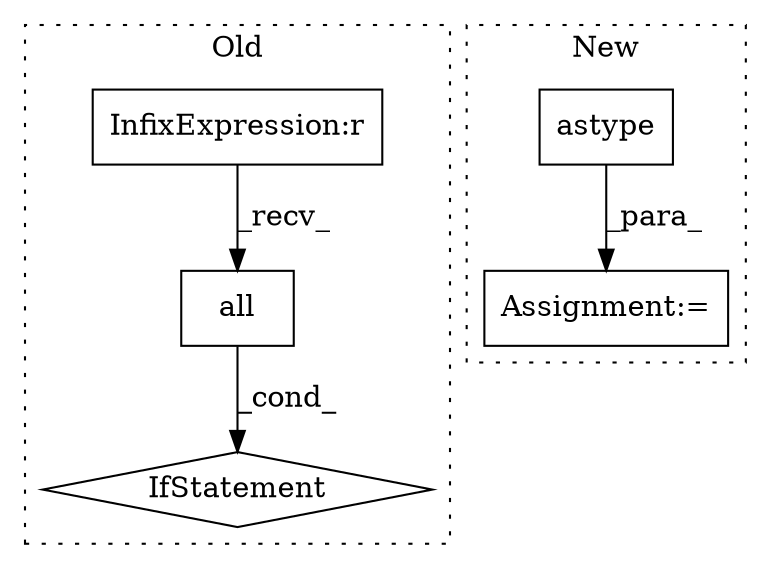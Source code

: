 digraph G {
subgraph cluster0 {
1 [label="all" a="32" s="3093" l="5" shape="box"];
3 [label="IfStatement" a="25" s="3063,3098" l="4,2" shape="diamond"];
4 [label="InfixExpression:r" a="27" s="3077" l="4" shape="box"];
label = "Old";
style="dotted";
}
subgraph cluster1 {
2 [label="astype" a="32" s="3332,3374" l="7,1" shape="box"];
5 [label="Assignment:=" a="7" s="3328" l="1" shape="box"];
label = "New";
style="dotted";
}
1 -> 3 [label="_cond_"];
2 -> 5 [label="_para_"];
4 -> 1 [label="_recv_"];
}